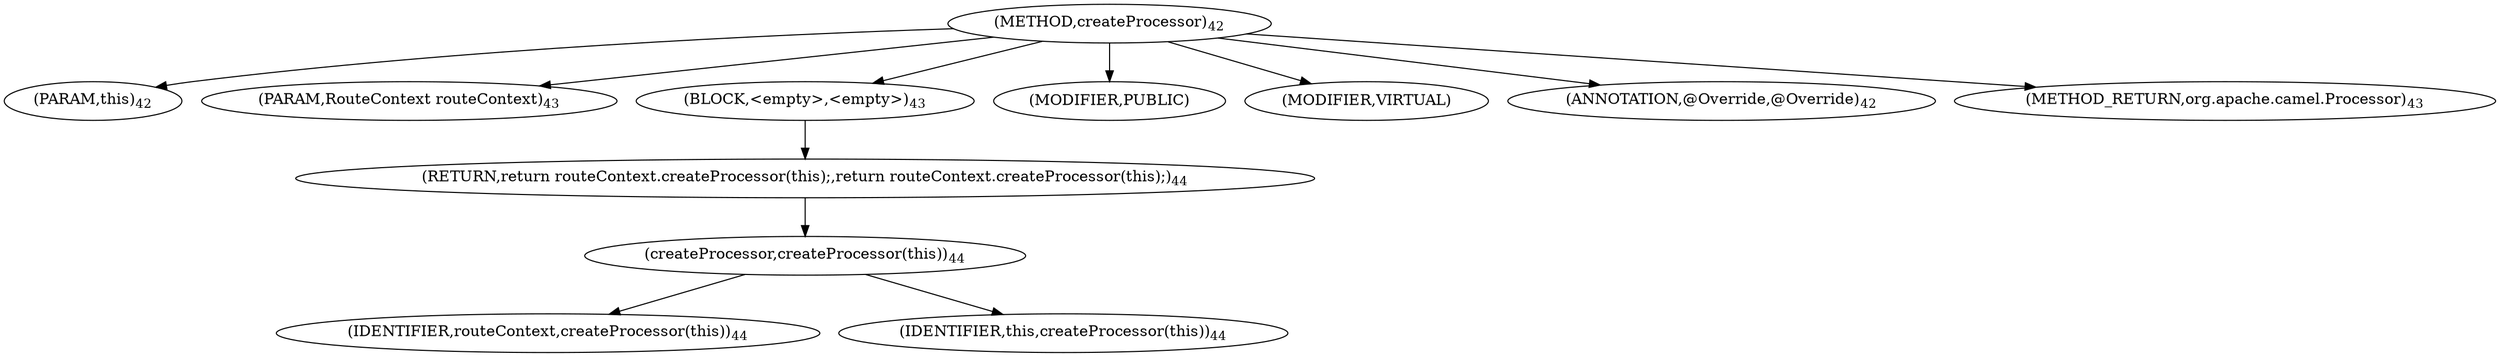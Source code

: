 digraph "createProcessor" {  
"34" [label = <(METHOD,createProcessor)<SUB>42</SUB>> ]
"6" [label = <(PARAM,this)<SUB>42</SUB>> ]
"35" [label = <(PARAM,RouteContext routeContext)<SUB>43</SUB>> ]
"36" [label = <(BLOCK,&lt;empty&gt;,&lt;empty&gt;)<SUB>43</SUB>> ]
"37" [label = <(RETURN,return routeContext.createProcessor(this);,return routeContext.createProcessor(this);)<SUB>44</SUB>> ]
"38" [label = <(createProcessor,createProcessor(this))<SUB>44</SUB>> ]
"39" [label = <(IDENTIFIER,routeContext,createProcessor(this))<SUB>44</SUB>> ]
"5" [label = <(IDENTIFIER,this,createProcessor(this))<SUB>44</SUB>> ]
"40" [label = <(MODIFIER,PUBLIC)> ]
"41" [label = <(MODIFIER,VIRTUAL)> ]
"42" [label = <(ANNOTATION,@Override,@Override)<SUB>42</SUB>> ]
"43" [label = <(METHOD_RETURN,org.apache.camel.Processor)<SUB>43</SUB>> ]
  "34" -> "6" 
  "34" -> "35" 
  "34" -> "36" 
  "34" -> "40" 
  "34" -> "41" 
  "34" -> "42" 
  "34" -> "43" 
  "36" -> "37" 
  "37" -> "38" 
  "38" -> "39" 
  "38" -> "5" 
}
